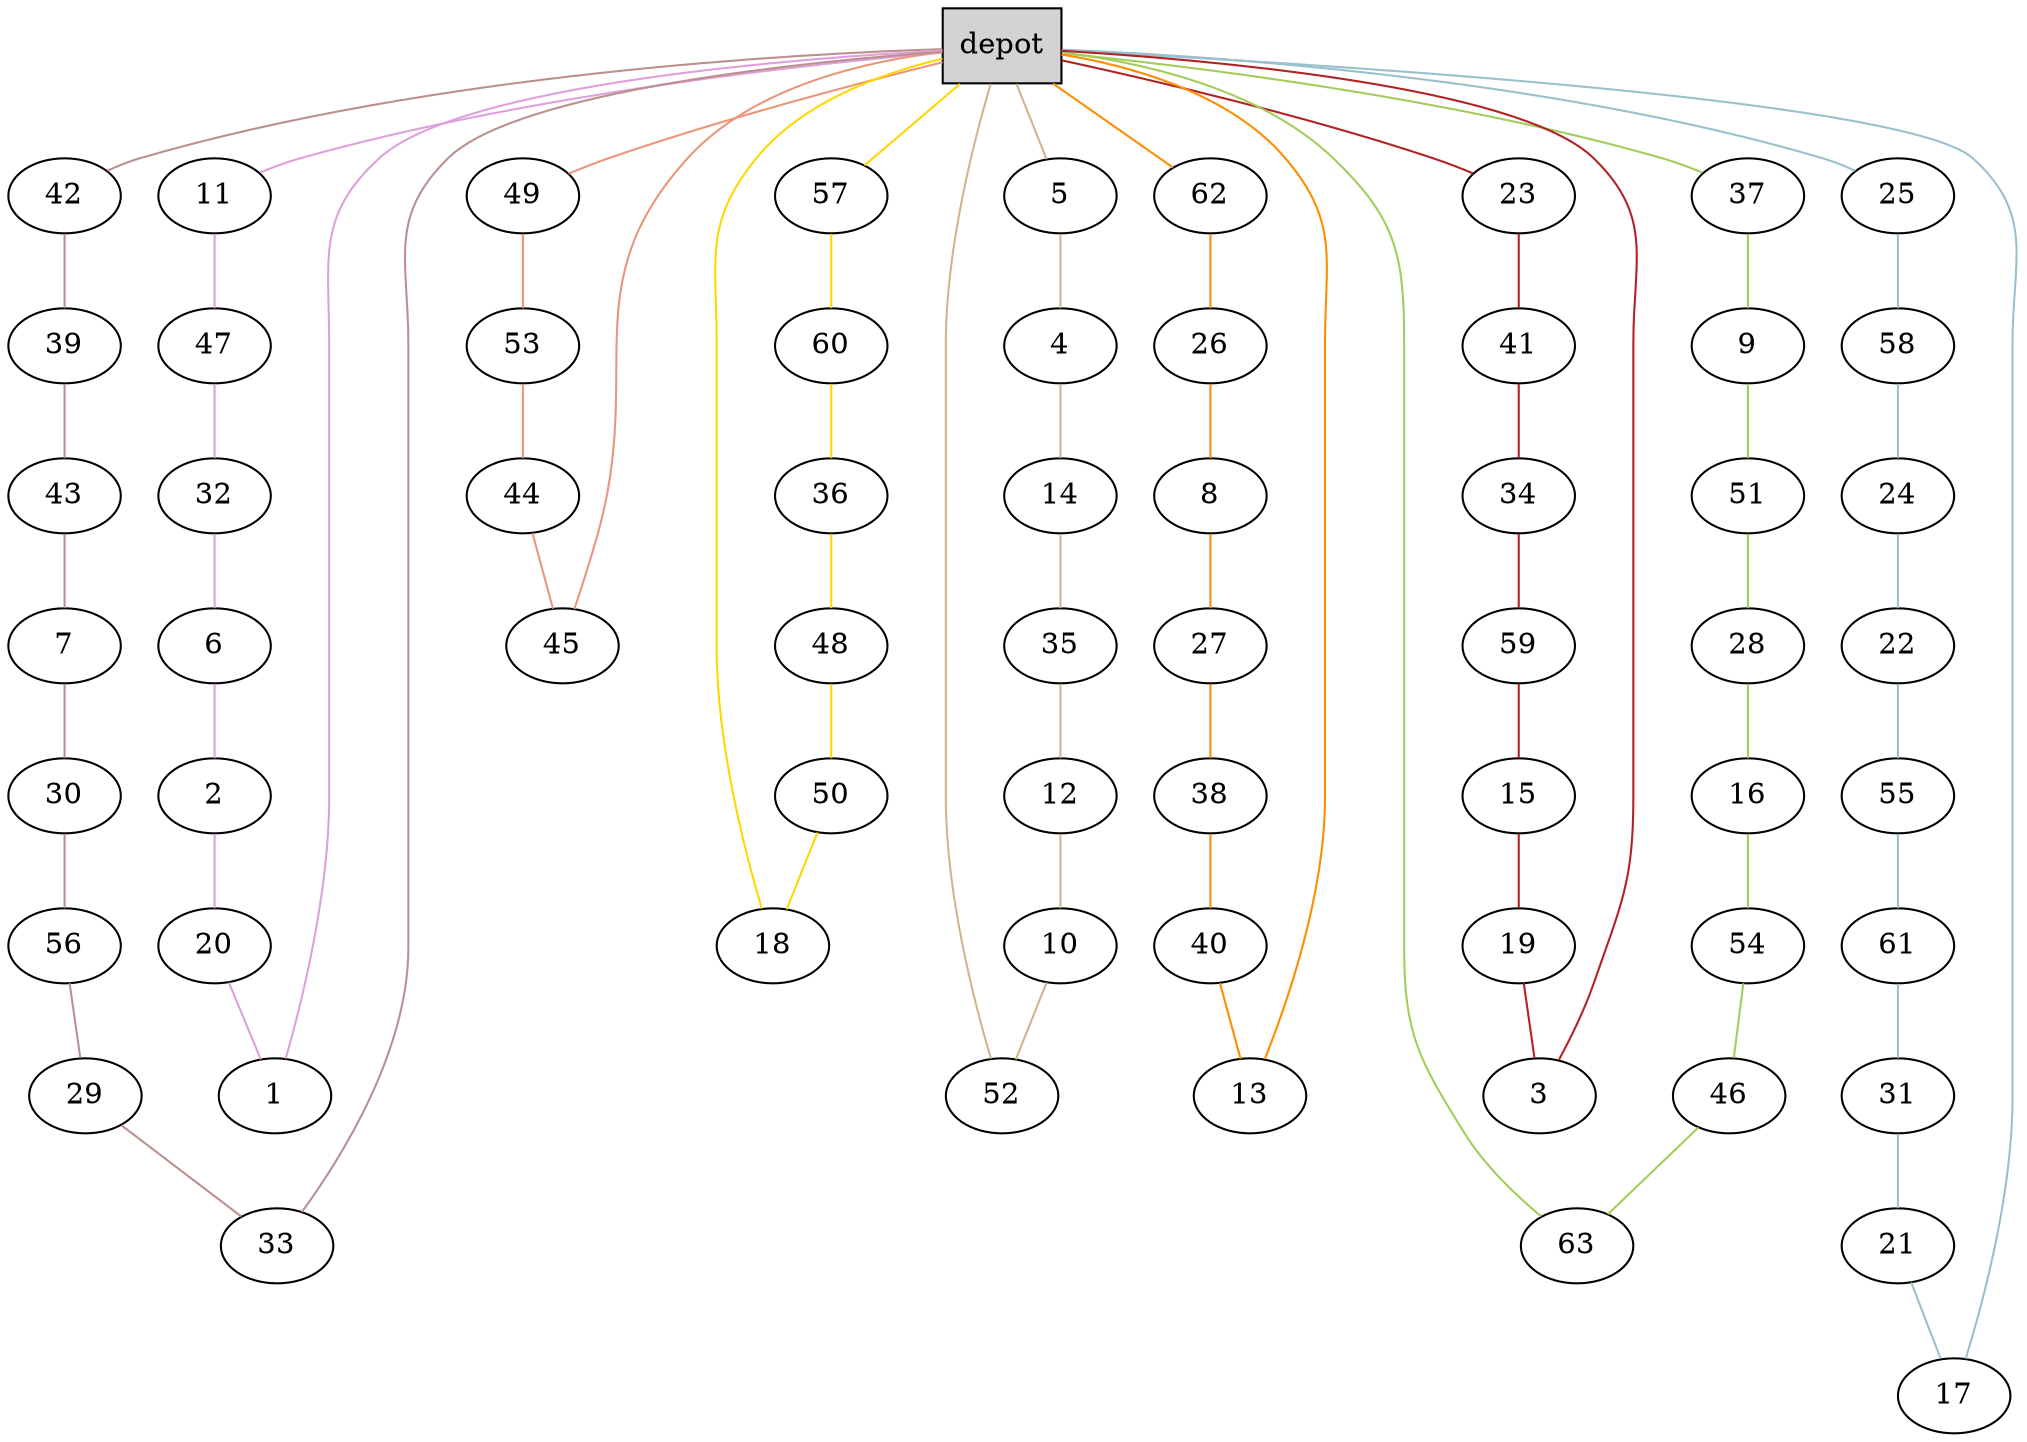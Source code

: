 graph G {
  0[shape = box, label = "depot", style = filled ];
  49[shape = ellipse];
  "0"--"49"[color = darksalmon];
  53[shape = ellipse];
  "49"--"53"[color = darksalmon];
  44[shape = ellipse];
  "53"--"44"[color = darksalmon];
  45[shape = ellipse];
  "44"--"45"[color = darksalmon];
  "45"--"0"[color = darksalmon];
  57[shape = ellipse];
  "0"--"57"[color = gold];
  60[shape = ellipse];
  "57"--"60"[color = gold];
  36[shape = ellipse];
  "60"--"36"[color = gold];
  48[shape = ellipse];
  "36"--"48"[color = gold];
  50[shape = ellipse];
  "48"--"50"[color = gold];
  18[shape = ellipse];
  "50"--"18"[color = gold];
  "18"--"0"[color = gold];
  11[shape = ellipse];
  "0"--"11"[color = plum];
  47[shape = ellipse];
  "11"--"47"[color = plum];
  32[shape = ellipse];
  "47"--"32"[color = plum];
  6[shape = ellipse];
  "32"--"6"[color = plum];
  2[shape = ellipse];
  "6"--"2"[color = plum];
  20[shape = ellipse];
  "2"--"20"[color = plum];
  1[shape = ellipse];
  "20"--"1"[color = plum];
  "1"--"0"[color = plum];
  5[shape = ellipse];
  "0"--"5"[color = tan];
  4[shape = ellipse];
  "5"--"4"[color = tan];
  14[shape = ellipse];
  "4"--"14"[color = tan];
  35[shape = ellipse];
  "14"--"35"[color = tan];
  12[shape = ellipse];
  "35"--"12"[color = tan];
  10[shape = ellipse];
  "12"--"10"[color = tan];
  52[shape = ellipse];
  "10"--"52"[color = tan];
  "52"--"0"[color = tan];
  62[shape = ellipse];
  "0"--"62"[color = darkorange];
  26[shape = ellipse];
  "62"--"26"[color = darkorange];
  8[shape = ellipse];
  "26"--"8"[color = darkorange];
  27[shape = ellipse];
  "8"--"27"[color = darkorange];
  38[shape = ellipse];
  "27"--"38"[color = darkorange];
  40[shape = ellipse];
  "38"--"40"[color = darkorange];
  13[shape = ellipse];
  "40"--"13"[color = darkorange];
  "13"--"0"[color = darkorange];
  42[shape = ellipse];
  "0"--"42"[color = rosybrown];
  39[shape = ellipse];
  "42"--"39"[color = rosybrown];
  43[shape = ellipse];
  "39"--"43"[color = rosybrown];
  7[shape = ellipse];
  "43"--"7"[color = rosybrown];
  30[shape = ellipse];
  "7"--"30"[color = rosybrown];
  56[shape = ellipse];
  "30"--"56"[color = rosybrown];
  29[shape = ellipse];
  "56"--"29"[color = rosybrown];
  33[shape = ellipse];
  "29"--"33"[color = rosybrown];
  "33"--"0"[color = rosybrown];
  37[shape = ellipse];
  "0"--"37"[color = darkolivegreen3];
  9[shape = ellipse];
  "37"--"9"[color = darkolivegreen3];
  51[shape = ellipse];
  "9"--"51"[color = darkolivegreen3];
  28[shape = ellipse];
  "51"--"28"[color = darkolivegreen3];
  16[shape = ellipse];
  "28"--"16"[color = darkolivegreen3];
  54[shape = ellipse];
  "16"--"54"[color = darkolivegreen3];
  46[shape = ellipse];
  "54"--"46"[color = darkolivegreen3];
  63[shape = ellipse];
  "46"--"63"[color = darkolivegreen3];
  "63"--"0"[color = darkolivegreen3];
  25[shape = ellipse];
  "0"--"25"[color = lightblue3];
  58[shape = ellipse];
  "25"--"58"[color = lightblue3];
  24[shape = ellipse];
  "58"--"24"[color = lightblue3];
  22[shape = ellipse];
  "24"--"22"[color = lightblue3];
  55[shape = ellipse];
  "22"--"55"[color = lightblue3];
  61[shape = ellipse];
  "55"--"61"[color = lightblue3];
  31[shape = ellipse];
  "61"--"31"[color = lightblue3];
  21[shape = ellipse];
  "31"--"21"[color = lightblue3];
  17[shape = ellipse];
  "21"--"17"[color = lightblue3];
  "17"--"0"[color = lightblue3];
  23[shape = ellipse];
  "0"--"23"[color = firebrick];
  41[shape = ellipse];
  "23"--"41"[color = firebrick];
  34[shape = ellipse];
  "41"--"34"[color = firebrick];
  59[shape = ellipse];
  "34"--"59"[color = firebrick];
  15[shape = ellipse];
  "59"--"15"[color = firebrick];
  19[shape = ellipse];
  "15"--"19"[color = firebrick];
  3[shape = ellipse];
  "19"--"3"[color = firebrick];
  "3"--"0"[color = firebrick];
}
